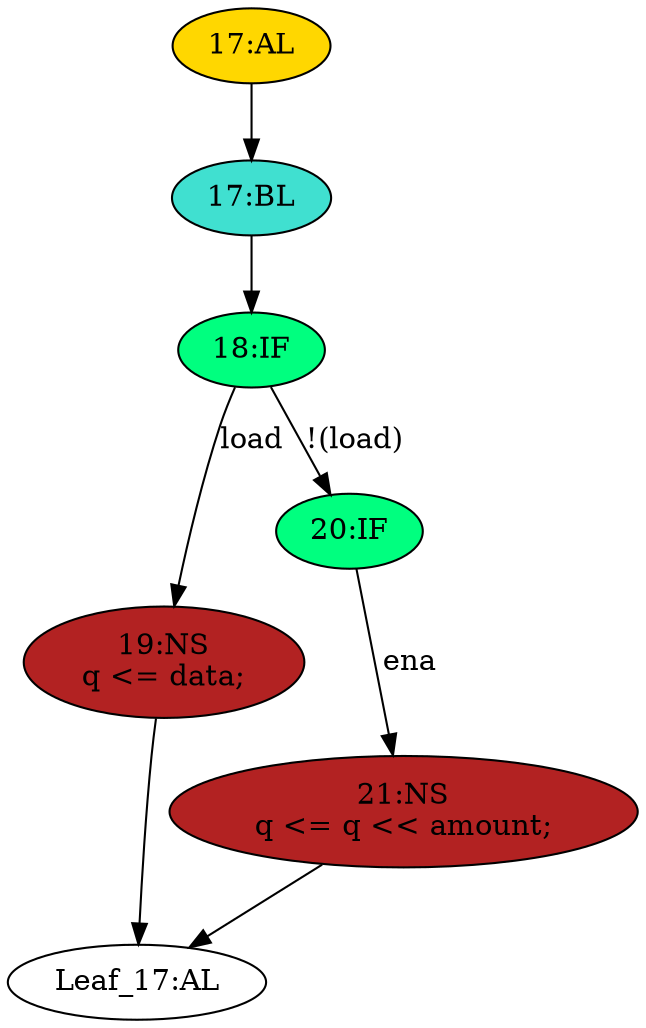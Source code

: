 strict digraph "" {
	node [label="\N"];
	"17:AL"	[ast="<pyverilog.vparser.ast.Always object at 0x7fd04cda8090>",
		clk_sens=True,
		fillcolor=gold,
		label="17:AL",
		sens="['clk']",
		statements="[]",
		style=filled,
		typ=Always,
		use_var="['load', 'ena', 'amount', 'data', 'q']"];
	"17:BL"	[ast="<pyverilog.vparser.ast.Block object at 0x7fd04cda81d0>",
		fillcolor=turquoise,
		label="17:BL",
		statements="[]",
		style=filled,
		typ=Block];
	"17:AL" -> "17:BL"	[cond="[]",
		lineno=None];
	"19:NS"	[ast="<pyverilog.vparser.ast.NonblockingSubstitution object at 0x7fd04cda8550>",
		fillcolor=firebrick,
		label="19:NS
q <= data;",
		statements="[<pyverilog.vparser.ast.NonblockingSubstitution object at 0x7fd04cda8550>]",
		style=filled,
		typ=NonblockingSubstitution];
	"Leaf_17:AL"	[def_var="['q']",
		label="Leaf_17:AL"];
	"19:NS" -> "Leaf_17:AL"	[cond="[]",
		lineno=None];
	"18:IF"	[ast="<pyverilog.vparser.ast.IfStatement object at 0x7fd04cda8210>",
		fillcolor=springgreen,
		label="18:IF",
		statements="[]",
		style=filled,
		typ=IfStatement];
	"17:BL" -> "18:IF"	[cond="[]",
		lineno=None];
	"18:IF" -> "19:NS"	[cond="['load']",
		label=load,
		lineno=18];
	"20:IF"	[ast="<pyverilog.vparser.ast.IfStatement object at 0x7fd04cda8290>",
		fillcolor=springgreen,
		label="20:IF",
		statements="[]",
		style=filled,
		typ=IfStatement];
	"18:IF" -> "20:IF"	[cond="['load']",
		label="!(load)",
		lineno=18];
	"21:NS"	[ast="<pyverilog.vparser.ast.NonblockingSubstitution object at 0x7fd04cda8310>",
		fillcolor=firebrick,
		label="21:NS
q <= q << amount;",
		statements="[<pyverilog.vparser.ast.NonblockingSubstitution object at 0x7fd04cda8310>]",
		style=filled,
		typ=NonblockingSubstitution];
	"20:IF" -> "21:NS"	[cond="['ena']",
		label=ena,
		lineno=20];
	"21:NS" -> "Leaf_17:AL"	[cond="[]",
		lineno=None];
}

